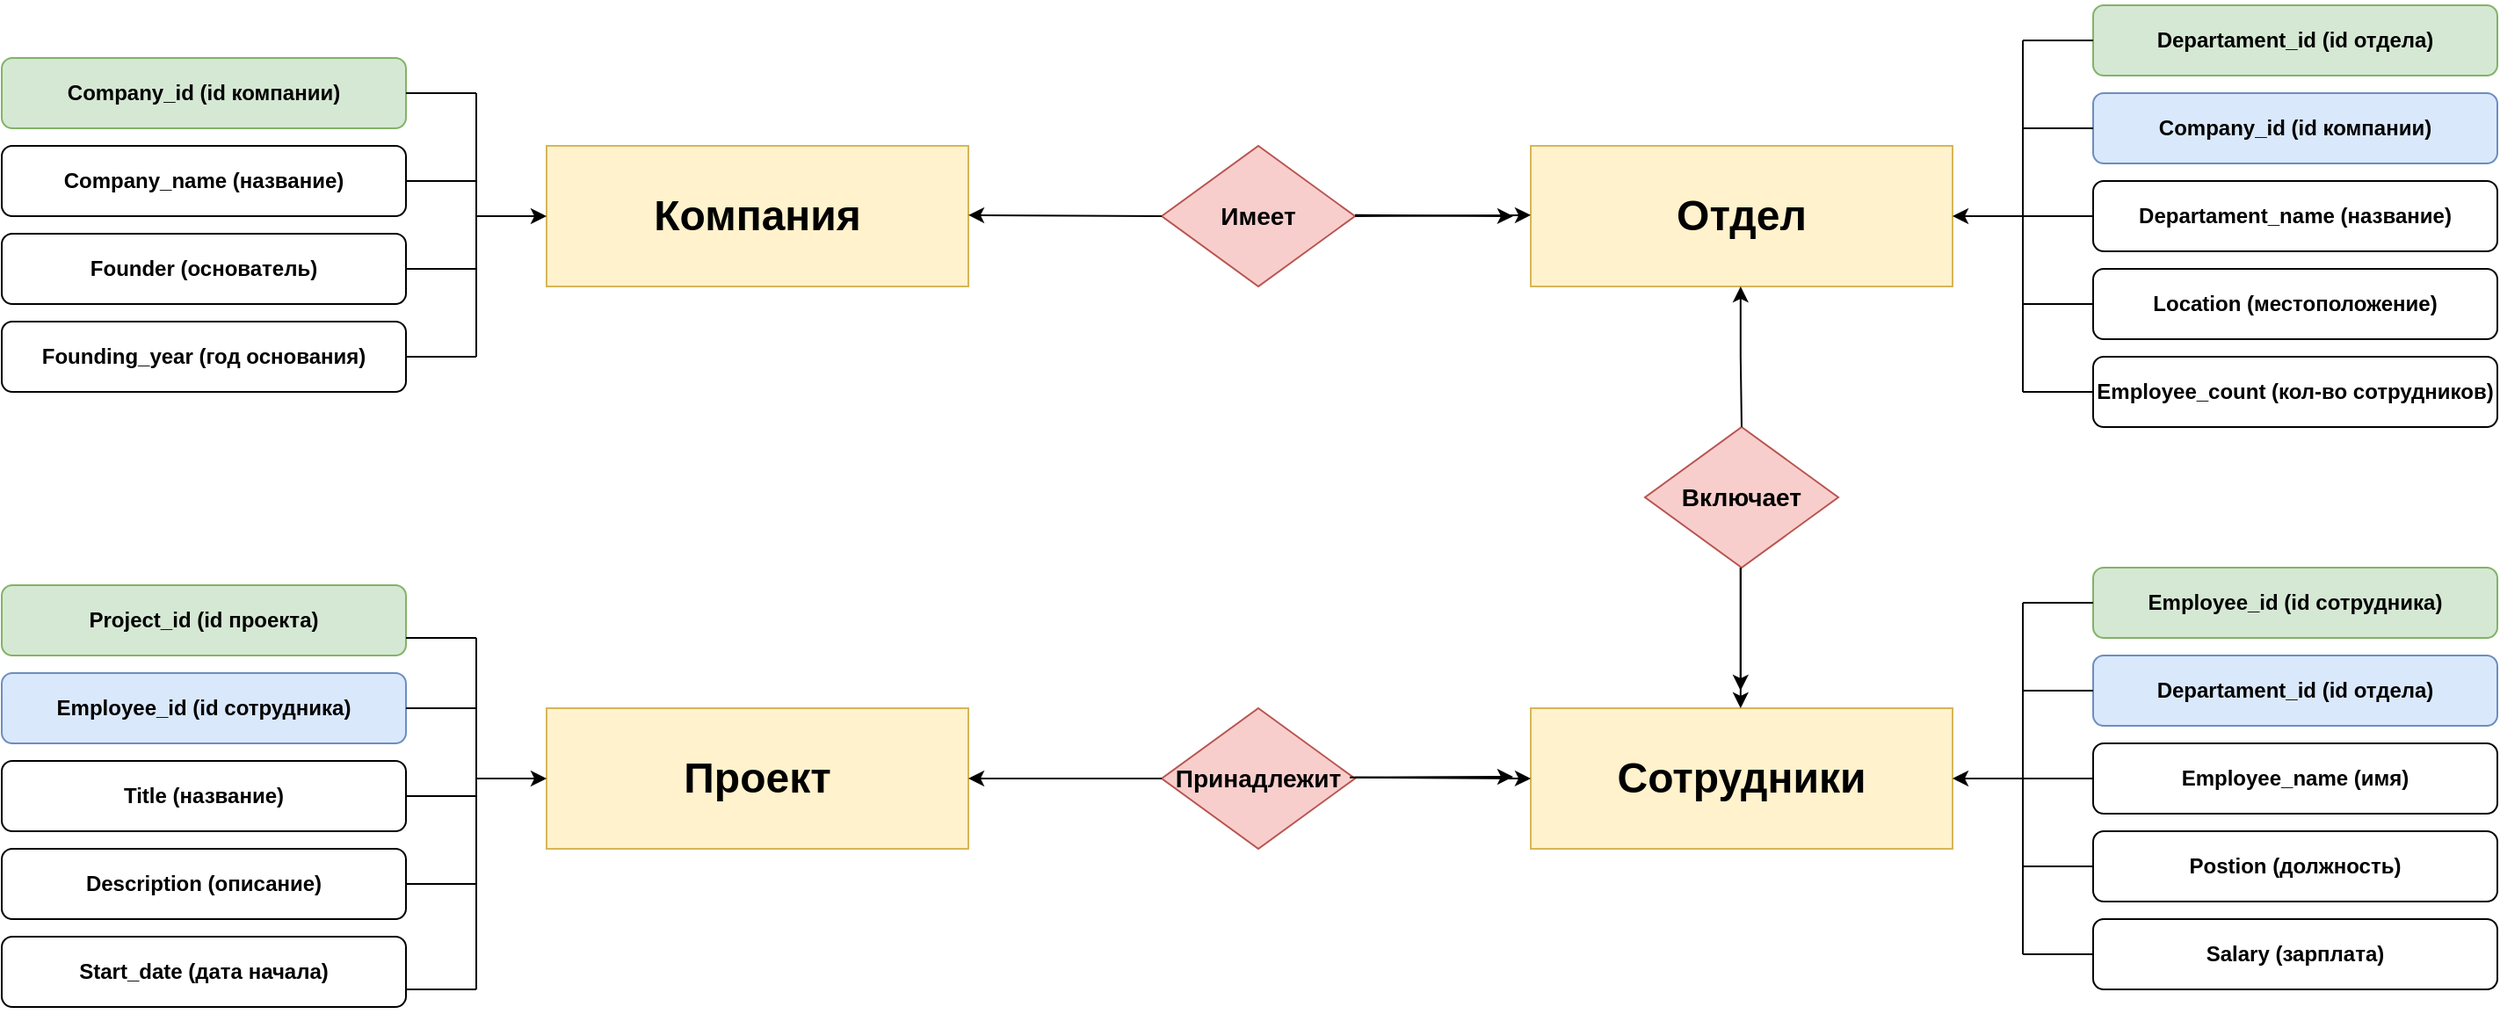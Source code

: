 <mxfile version="22.0.8" type="github">
  <diagram name="Страница — 1" id="MyXJPD0mudHP__JJlh-6">
    <mxGraphModel dx="794" dy="734" grid="1" gridSize="10" guides="1" tooltips="1" connect="1" arrows="1" fold="1" page="1" pageScale="1" pageWidth="1654" pageHeight="1169" math="0" shadow="0">
      <root>
        <mxCell id="0" />
        <mxCell id="1" parent="0" />
        <mxCell id="87jQ6iExm2bQr04ry79y-2" value="&lt;h1&gt;Компания&lt;/h1&gt;" style="rounded=0;whiteSpace=wrap;html=1;fillColor=#fff2cc;strokeColor=#d6b656;" parent="1" vertex="1">
          <mxGeometry x="320" y="240" width="240" height="80" as="geometry" />
        </mxCell>
        <mxCell id="87jQ6iExm2bQr04ry79y-3" value="&lt;h1&gt;Отдел&lt;/h1&gt;" style="rounded=0;whiteSpace=wrap;html=1;fillColor=#fff2cc;strokeColor=#d6b656;" parent="1" vertex="1">
          <mxGeometry x="880" y="240" width="240" height="80" as="geometry" />
        </mxCell>
        <mxCell id="87jQ6iExm2bQr04ry79y-4" value="&lt;h1&gt;Сотрудники&lt;/h1&gt;" style="rounded=0;whiteSpace=wrap;html=1;fillColor=#fff2cc;strokeColor=#d6b656;" parent="1" vertex="1">
          <mxGeometry x="880" y="560" width="240" height="80" as="geometry" />
        </mxCell>
        <mxCell id="87jQ6iExm2bQr04ry79y-5" value="&lt;h1&gt;Проект&lt;/h1&gt;" style="rounded=0;whiteSpace=wrap;html=1;fillColor=#fff2cc;strokeColor=#d6b656;" parent="1" vertex="1">
          <mxGeometry x="320" y="560" width="240" height="80" as="geometry" />
        </mxCell>
        <mxCell id="87jQ6iExm2bQr04ry79y-6" value="&lt;h3&gt;Имеет&lt;/h3&gt;" style="rhombus;whiteSpace=wrap;html=1;fillColor=#f8cecc;strokeColor=#b85450;" parent="1" vertex="1">
          <mxGeometry x="670" y="240" width="110" height="80" as="geometry" />
        </mxCell>
        <mxCell id="87jQ6iExm2bQr04ry79y-7" value="&lt;h3&gt;Принадлежит&lt;/h3&gt;" style="rhombus;whiteSpace=wrap;html=1;fillColor=#f8cecc;strokeColor=#b85450;" parent="1" vertex="1">
          <mxGeometry x="670" y="560" width="110" height="80" as="geometry" />
        </mxCell>
        <mxCell id="87jQ6iExm2bQr04ry79y-8" value="&lt;h3&gt;Включает&lt;/h3&gt;" style="rhombus;whiteSpace=wrap;html=1;fillColor=#f8cecc;strokeColor=#b85450;" parent="1" vertex="1">
          <mxGeometry x="945" y="400" width="110" height="80" as="geometry" />
        </mxCell>
        <mxCell id="87jQ6iExm2bQr04ry79y-11" value="" style="endArrow=classic;html=1;rounded=0;entryX=0;entryY=0.5;entryDx=0;entryDy=0;" parent="1" edge="1">
          <mxGeometry width="50" height="50" relative="1" as="geometry">
            <mxPoint x="780" y="280" as="sourcePoint" />
            <mxPoint x="880.0" y="279.41" as="targetPoint" />
          </mxGeometry>
        </mxCell>
        <mxCell id="87jQ6iExm2bQr04ry79y-12" value="" style="endArrow=classic;html=1;rounded=0;exitX=1;exitY=0.5;exitDx=0;exitDy=0;" parent="1" edge="1">
          <mxGeometry width="50" height="50" relative="1" as="geometry">
            <mxPoint x="780" y="599.41" as="sourcePoint" />
            <mxPoint x="880" y="600" as="targetPoint" />
          </mxGeometry>
        </mxCell>
        <mxCell id="87jQ6iExm2bQr04ry79y-13" value="" style="endArrow=classic;html=1;rounded=0;exitX=1;exitY=0.5;exitDx=0;exitDy=0;" parent="1" edge="1">
          <mxGeometry width="50" height="50" relative="1" as="geometry">
            <mxPoint x="780" y="279.41" as="sourcePoint" />
            <mxPoint x="870" y="280" as="targetPoint" />
          </mxGeometry>
        </mxCell>
        <mxCell id="87jQ6iExm2bQr04ry79y-14" value="" style="endArrow=classic;html=1;rounded=0;exitX=1;exitY=0.5;exitDx=0;exitDy=0;" parent="1" edge="1">
          <mxGeometry width="50" height="50" relative="1" as="geometry">
            <mxPoint x="777" y="599.41" as="sourcePoint" />
            <mxPoint x="870" y="599" as="targetPoint" />
          </mxGeometry>
        </mxCell>
        <mxCell id="87jQ6iExm2bQr04ry79y-15" value="" style="endArrow=classic;html=1;rounded=0;exitX=0;exitY=0.5;exitDx=0;exitDy=0;" parent="1" source="87jQ6iExm2bQr04ry79y-7" edge="1">
          <mxGeometry width="50" height="50" relative="1" as="geometry">
            <mxPoint x="660" y="599.41" as="sourcePoint" />
            <mxPoint x="560" y="600" as="targetPoint" />
          </mxGeometry>
        </mxCell>
        <mxCell id="87jQ6iExm2bQr04ry79y-16" value="" style="endArrow=classic;html=1;rounded=0;exitX=0;exitY=0.5;exitDx=0;exitDy=0;" parent="1" source="87jQ6iExm2bQr04ry79y-6" edge="1">
          <mxGeometry width="50" height="50" relative="1" as="geometry">
            <mxPoint x="660" y="279" as="sourcePoint" />
            <mxPoint x="560" y="279.41" as="targetPoint" />
          </mxGeometry>
        </mxCell>
        <mxCell id="87jQ6iExm2bQr04ry79y-17" value="" style="endArrow=classic;html=1;rounded=0;exitX=0.5;exitY=0;exitDx=0;exitDy=0;" parent="1" source="87jQ6iExm2bQr04ry79y-8" edge="1">
          <mxGeometry width="50" height="50" relative="1" as="geometry">
            <mxPoint x="999" y="390" as="sourcePoint" />
            <mxPoint x="999.41" y="320" as="targetPoint" />
            <Array as="points">
              <mxPoint x="999.41" y="360" />
            </Array>
          </mxGeometry>
        </mxCell>
        <mxCell id="87jQ6iExm2bQr04ry79y-18" value="" style="endArrow=classic;html=1;rounded=0;exitX=1;exitY=0.5;exitDx=0;exitDy=0;" parent="1" edge="1">
          <mxGeometry width="50" height="50" relative="1" as="geometry">
            <mxPoint x="999.41" y="480" as="sourcePoint" />
            <mxPoint x="999.41" y="550" as="targetPoint" />
          </mxGeometry>
        </mxCell>
        <mxCell id="87jQ6iExm2bQr04ry79y-19" value="" style="endArrow=classic;html=1;rounded=0;exitX=1;exitY=0.5;exitDx=0;exitDy=0;" parent="1" edge="1">
          <mxGeometry width="50" height="50" relative="1" as="geometry">
            <mxPoint x="999.41" y="480" as="sourcePoint" />
            <mxPoint x="999.41" y="560" as="targetPoint" />
          </mxGeometry>
        </mxCell>
        <mxCell id="87jQ6iExm2bQr04ry79y-20" value="&lt;h4&gt;&lt;font style=&quot;vertical-align: inherit;&quot;&gt;&lt;font style=&quot;vertical-align: inherit;&quot;&gt;&lt;font style=&quot;vertical-align: inherit;&quot;&gt;&lt;font style=&quot;vertical-align: inherit;&quot;&gt;Company_id (id компании)&lt;/font&gt;&lt;/font&gt;&lt;/font&gt;&lt;/font&gt;&lt;/h4&gt;" style="rounded=1;whiteSpace=wrap;html=1;fillColor=#d5e8d4;strokeColor=#82b366;" parent="1" vertex="1">
          <mxGeometry x="10" y="190" width="230" height="40" as="geometry" />
        </mxCell>
        <mxCell id="87jQ6iExm2bQr04ry79y-21" value="&lt;h4&gt;Company_name (название)&lt;br&gt;&lt;/h4&gt;" style="rounded=1;whiteSpace=wrap;html=1;" parent="1" vertex="1">
          <mxGeometry x="10" y="240" width="230" height="40" as="geometry" />
        </mxCell>
        <mxCell id="87jQ6iExm2bQr04ry79y-22" value="&lt;h4&gt;Founder (основатель)&lt;/h4&gt;" style="rounded=1;whiteSpace=wrap;html=1;" parent="1" vertex="1">
          <mxGeometry x="10" y="290" width="230" height="40" as="geometry" />
        </mxCell>
        <mxCell id="87jQ6iExm2bQr04ry79y-23" value="&lt;h4&gt;Founding_year (год основания)&lt;/h4&gt;" style="rounded=1;whiteSpace=wrap;html=1;" parent="1" vertex="1">
          <mxGeometry x="10" y="340" width="230" height="40" as="geometry" />
        </mxCell>
        <mxCell id="87jQ6iExm2bQr04ry79y-24" value="&lt;h4&gt;Employee_id (id сотрудника)&lt;/h4&gt;" style="rounded=1;whiteSpace=wrap;html=1;fillColor=#dae8fc;strokeColor=#6c8ebf;" parent="1" vertex="1">
          <mxGeometry x="10" y="540" width="230" height="40" as="geometry" />
        </mxCell>
        <mxCell id="87jQ6iExm2bQr04ry79y-25" value="&lt;h4&gt;Title (название)&lt;/h4&gt;" style="rounded=1;whiteSpace=wrap;html=1;" parent="1" vertex="1">
          <mxGeometry x="10" y="590" width="230" height="40" as="geometry" />
        </mxCell>
        <mxCell id="87jQ6iExm2bQr04ry79y-26" value="&lt;h4&gt;Description (описание)&lt;/h4&gt;" style="rounded=1;whiteSpace=wrap;html=1;" parent="1" vertex="1">
          <mxGeometry x="10" y="640" width="230" height="40" as="geometry" />
        </mxCell>
        <mxCell id="87jQ6iExm2bQr04ry79y-27" value="&lt;h4&gt;Start_date (дата начала)&lt;/h4&gt;" style="rounded=1;whiteSpace=wrap;html=1;" parent="1" vertex="1">
          <mxGeometry x="10" y="690" width="230" height="40" as="geometry" />
        </mxCell>
        <mxCell id="87jQ6iExm2bQr04ry79y-28" value="&lt;h4&gt;Departament_id (id отдела)&lt;/h4&gt;" style="rounded=1;whiteSpace=wrap;html=1;fillColor=#d5e8d4;strokeColor=#82b366;" parent="1" vertex="1">
          <mxGeometry x="1200" y="160" width="230" height="40" as="geometry" />
        </mxCell>
        <mxCell id="87jQ6iExm2bQr04ry79y-29" value="&lt;h4&gt;Company_id (id компании)&lt;/h4&gt;" style="rounded=1;whiteSpace=wrap;html=1;fillColor=#dae8fc;strokeColor=#6c8ebf;" parent="1" vertex="1">
          <mxGeometry x="1200" y="210" width="230" height="40" as="geometry" />
        </mxCell>
        <mxCell id="87jQ6iExm2bQr04ry79y-30" value="&lt;h4&gt;Departament_name (название)&lt;/h4&gt;" style="rounded=1;whiteSpace=wrap;html=1;" parent="1" vertex="1">
          <mxGeometry x="1200" y="260" width="230" height="40" as="geometry" />
        </mxCell>
        <mxCell id="87jQ6iExm2bQr04ry79y-31" value="&lt;h4&gt;Location (местоположение)&lt;/h4&gt;" style="rounded=1;whiteSpace=wrap;html=1;" parent="1" vertex="1">
          <mxGeometry x="1200" y="310" width="230" height="40" as="geometry" />
        </mxCell>
        <mxCell id="87jQ6iExm2bQr04ry79y-32" value="&lt;h4&gt;Employee_count (кол-во сотрудников)&lt;/h4&gt;" style="rounded=1;whiteSpace=wrap;html=1;" parent="1" vertex="1">
          <mxGeometry x="1200" y="360" width="230" height="40" as="geometry" />
        </mxCell>
        <mxCell id="87jQ6iExm2bQr04ry79y-33" value="&lt;h4&gt;Employee_id (id сотрудника)&lt;/h4&gt;" style="rounded=1;whiteSpace=wrap;html=1;fillColor=#d5e8d4;strokeColor=#82b366;" parent="1" vertex="1">
          <mxGeometry x="1200" y="480" width="230" height="40" as="geometry" />
        </mxCell>
        <mxCell id="87jQ6iExm2bQr04ry79y-34" value="&lt;h4&gt;Project_id (id проекта)&lt;/h4&gt;" style="rounded=1;whiteSpace=wrap;html=1;fillColor=#d5e8d4;strokeColor=#82b366;" parent="1" vertex="1">
          <mxGeometry x="10" y="490" width="230" height="40" as="geometry" />
        </mxCell>
        <mxCell id="87jQ6iExm2bQr04ry79y-36" value="&lt;h4&gt;Departament_id (id отдела)&lt;/h4&gt;" style="rounded=1;whiteSpace=wrap;html=1;fillColor=#dae8fc;strokeColor=#6c8ebf;" parent="1" vertex="1">
          <mxGeometry x="1200" y="530" width="230" height="40" as="geometry" />
        </mxCell>
        <mxCell id="87jQ6iExm2bQr04ry79y-37" value="&lt;h4&gt;Employee_name (имя)&lt;/h4&gt;" style="rounded=1;whiteSpace=wrap;html=1;" parent="1" vertex="1">
          <mxGeometry x="1200" y="580" width="230" height="40" as="geometry" />
        </mxCell>
        <mxCell id="87jQ6iExm2bQr04ry79y-38" value="&lt;h4&gt;Postion (должность)&lt;/h4&gt;" style="rounded=1;whiteSpace=wrap;html=1;" parent="1" vertex="1">
          <mxGeometry x="1200" y="630" width="230" height="40" as="geometry" />
        </mxCell>
        <mxCell id="87jQ6iExm2bQr04ry79y-39" value="&lt;h4&gt;Salary (зарплата)&lt;/h4&gt;" style="rounded=1;whiteSpace=wrap;html=1;" parent="1" vertex="1">
          <mxGeometry x="1200" y="680" width="230" height="40" as="geometry" />
        </mxCell>
        <mxCell id="87jQ6iExm2bQr04ry79y-47" value="" style="endArrow=none;html=1;rounded=0;" parent="1" edge="1">
          <mxGeometry width="50" height="50" relative="1" as="geometry">
            <mxPoint x="280" y="720" as="sourcePoint" />
            <mxPoint x="280" y="520" as="targetPoint" />
            <Array as="points" />
          </mxGeometry>
        </mxCell>
        <mxCell id="87jQ6iExm2bQr04ry79y-48" value="" style="endArrow=none;html=1;rounded=0;" parent="1" edge="1">
          <mxGeometry width="50" height="50" relative="1" as="geometry">
            <mxPoint x="240" y="520" as="sourcePoint" />
            <mxPoint x="280" y="520" as="targetPoint" />
          </mxGeometry>
        </mxCell>
        <mxCell id="87jQ6iExm2bQr04ry79y-49" value="" style="endArrow=none;html=1;rounded=0;" parent="1" edge="1">
          <mxGeometry width="50" height="50" relative="1" as="geometry">
            <mxPoint x="240" y="560" as="sourcePoint" />
            <mxPoint x="280" y="560" as="targetPoint" />
          </mxGeometry>
        </mxCell>
        <mxCell id="87jQ6iExm2bQr04ry79y-50" value="" style="endArrow=none;html=1;rounded=0;" parent="1" edge="1">
          <mxGeometry width="50" height="50" relative="1" as="geometry">
            <mxPoint x="240" y="610" as="sourcePoint" />
            <mxPoint x="280" y="610" as="targetPoint" />
          </mxGeometry>
        </mxCell>
        <mxCell id="87jQ6iExm2bQr04ry79y-51" value="" style="endArrow=none;html=1;rounded=0;" parent="1" edge="1">
          <mxGeometry width="50" height="50" relative="1" as="geometry">
            <mxPoint x="240" y="660" as="sourcePoint" />
            <mxPoint x="280" y="660" as="targetPoint" />
          </mxGeometry>
        </mxCell>
        <mxCell id="87jQ6iExm2bQr04ry79y-53" value="" style="endArrow=none;html=1;rounded=0;" parent="1" edge="1">
          <mxGeometry width="50" height="50" relative="1" as="geometry">
            <mxPoint x="240" y="720" as="sourcePoint" />
            <mxPoint x="280" y="720" as="targetPoint" />
          </mxGeometry>
        </mxCell>
        <mxCell id="87jQ6iExm2bQr04ry79y-55" value="" style="endArrow=classic;html=1;rounded=0;entryX=0;entryY=0.5;entryDx=0;entryDy=0;" parent="1" target="87jQ6iExm2bQr04ry79y-5" edge="1">
          <mxGeometry width="50" height="50" relative="1" as="geometry">
            <mxPoint x="280" y="600" as="sourcePoint" />
            <mxPoint x="330" y="585" as="targetPoint" />
          </mxGeometry>
        </mxCell>
        <mxCell id="2tu9nLhNMcO_VOplQqRJ-1" value="" style="endArrow=none;html=1;rounded=0;" parent="1" edge="1">
          <mxGeometry width="50" height="50" relative="1" as="geometry">
            <mxPoint x="280" y="360" as="sourcePoint" />
            <mxPoint x="280" y="210" as="targetPoint" />
          </mxGeometry>
        </mxCell>
        <mxCell id="2tu9nLhNMcO_VOplQqRJ-2" value="" style="endArrow=classic;html=1;rounded=0;entryX=0;entryY=0.5;entryDx=0;entryDy=0;" parent="1" target="87jQ6iExm2bQr04ry79y-2" edge="1">
          <mxGeometry width="50" height="50" relative="1" as="geometry">
            <mxPoint x="280" y="280" as="sourcePoint" />
            <mxPoint x="330" y="240" as="targetPoint" />
          </mxGeometry>
        </mxCell>
        <mxCell id="2tu9nLhNMcO_VOplQqRJ-5" value="" style="endArrow=none;html=1;rounded=0;" parent="1" edge="1">
          <mxGeometry width="50" height="50" relative="1" as="geometry">
            <mxPoint x="240" y="210" as="sourcePoint" />
            <mxPoint x="280" y="210" as="targetPoint" />
          </mxGeometry>
        </mxCell>
        <mxCell id="2tu9nLhNMcO_VOplQqRJ-6" value="" style="endArrow=none;html=1;rounded=0;" parent="1" edge="1">
          <mxGeometry width="50" height="50" relative="1" as="geometry">
            <mxPoint x="240" y="260" as="sourcePoint" />
            <mxPoint x="280" y="260" as="targetPoint" />
          </mxGeometry>
        </mxCell>
        <mxCell id="2tu9nLhNMcO_VOplQqRJ-7" value="" style="endArrow=none;html=1;rounded=0;" parent="1" edge="1">
          <mxGeometry width="50" height="50" relative="1" as="geometry">
            <mxPoint x="240" y="310" as="sourcePoint" />
            <mxPoint x="280" y="310" as="targetPoint" />
          </mxGeometry>
        </mxCell>
        <mxCell id="2tu9nLhNMcO_VOplQqRJ-8" value="" style="endArrow=none;html=1;rounded=0;" parent="1" edge="1">
          <mxGeometry width="50" height="50" relative="1" as="geometry">
            <mxPoint x="240" y="360" as="sourcePoint" />
            <mxPoint x="280" y="360" as="targetPoint" />
          </mxGeometry>
        </mxCell>
        <mxCell id="MTpOq0lvoz8DPoOtXe61-6" value="" style="endArrow=none;html=1;rounded=0;entryX=0;entryY=0.5;entryDx=0;entryDy=0;" edge="1" parent="1" target="87jQ6iExm2bQr04ry79y-28">
          <mxGeometry width="50" height="50" relative="1" as="geometry">
            <mxPoint x="1160" y="180" as="sourcePoint" />
            <mxPoint x="1210" y="130" as="targetPoint" />
          </mxGeometry>
        </mxCell>
        <mxCell id="MTpOq0lvoz8DPoOtXe61-7" value="" style="endArrow=none;html=1;rounded=0;entryX=0;entryY=0.5;entryDx=0;entryDy=0;" edge="1" parent="1" target="87jQ6iExm2bQr04ry79y-29">
          <mxGeometry width="50" height="50" relative="1" as="geometry">
            <mxPoint x="1160" y="230" as="sourcePoint" />
            <mxPoint x="1210" y="185" as="targetPoint" />
          </mxGeometry>
        </mxCell>
        <mxCell id="MTpOq0lvoz8DPoOtXe61-8" value="" style="endArrow=none;html=1;rounded=0;entryX=0;entryY=0.5;entryDx=0;entryDy=0;" edge="1" parent="1" target="87jQ6iExm2bQr04ry79y-30">
          <mxGeometry width="50" height="50" relative="1" as="geometry">
            <mxPoint x="1160" y="280" as="sourcePoint" />
            <mxPoint x="1210" y="230" as="targetPoint" />
          </mxGeometry>
        </mxCell>
        <mxCell id="MTpOq0lvoz8DPoOtXe61-9" value="" style="endArrow=none;html=1;rounded=0;entryX=0;entryY=0.5;entryDx=0;entryDy=0;" edge="1" parent="1" target="87jQ6iExm2bQr04ry79y-31">
          <mxGeometry width="50" height="50" relative="1" as="geometry">
            <mxPoint x="1160" y="330" as="sourcePoint" />
            <mxPoint x="1210" y="290" as="targetPoint" />
          </mxGeometry>
        </mxCell>
        <mxCell id="MTpOq0lvoz8DPoOtXe61-10" value="" style="endArrow=none;html=1;rounded=0;entryX=0;entryY=0.5;entryDx=0;entryDy=0;" edge="1" parent="1" target="87jQ6iExm2bQr04ry79y-32">
          <mxGeometry width="50" height="50" relative="1" as="geometry">
            <mxPoint x="1160" y="380" as="sourcePoint" />
            <mxPoint x="1210" y="335" as="targetPoint" />
          </mxGeometry>
        </mxCell>
        <mxCell id="MTpOq0lvoz8DPoOtXe61-11" value="" style="endArrow=none;html=1;rounded=0;" edge="1" parent="1">
          <mxGeometry width="50" height="50" relative="1" as="geometry">
            <mxPoint x="1160" y="380" as="sourcePoint" />
            <mxPoint x="1160" y="180" as="targetPoint" />
          </mxGeometry>
        </mxCell>
        <mxCell id="MTpOq0lvoz8DPoOtXe61-12" value="" style="endArrow=none;html=1;rounded=0;entryX=0;entryY=0.5;entryDx=0;entryDy=0;" edge="1" parent="1" target="87jQ6iExm2bQr04ry79y-39">
          <mxGeometry width="50" height="50" relative="1" as="geometry">
            <mxPoint x="1160" y="700" as="sourcePoint" />
            <mxPoint x="1210" y="650" as="targetPoint" />
          </mxGeometry>
        </mxCell>
        <mxCell id="MTpOq0lvoz8DPoOtXe61-13" value="" style="endArrow=none;html=1;rounded=0;entryX=0;entryY=0.5;entryDx=0;entryDy=0;" edge="1" parent="1" target="87jQ6iExm2bQr04ry79y-38">
          <mxGeometry width="50" height="50" relative="1" as="geometry">
            <mxPoint x="1160" y="650" as="sourcePoint" />
            <mxPoint x="1210" y="600" as="targetPoint" />
          </mxGeometry>
        </mxCell>
        <mxCell id="MTpOq0lvoz8DPoOtXe61-14" value="" style="endArrow=none;html=1;rounded=0;entryX=0;entryY=0.5;entryDx=0;entryDy=0;" edge="1" parent="1" target="87jQ6iExm2bQr04ry79y-37">
          <mxGeometry width="50" height="50" relative="1" as="geometry">
            <mxPoint x="1160" y="600" as="sourcePoint" />
            <mxPoint x="1210" y="550" as="targetPoint" />
          </mxGeometry>
        </mxCell>
        <mxCell id="MTpOq0lvoz8DPoOtXe61-15" value="" style="endArrow=none;html=1;rounded=0;entryX=0;entryY=0.5;entryDx=0;entryDy=0;" edge="1" parent="1" target="87jQ6iExm2bQr04ry79y-36">
          <mxGeometry width="50" height="50" relative="1" as="geometry">
            <mxPoint x="1160" y="550" as="sourcePoint" />
            <mxPoint x="1210" y="510" as="targetPoint" />
          </mxGeometry>
        </mxCell>
        <mxCell id="MTpOq0lvoz8DPoOtXe61-16" value="" style="endArrow=none;html=1;rounded=0;entryX=0;entryY=0.5;entryDx=0;entryDy=0;" edge="1" parent="1" target="87jQ6iExm2bQr04ry79y-33">
          <mxGeometry width="50" height="50" relative="1" as="geometry">
            <mxPoint x="1160" y="500" as="sourcePoint" />
            <mxPoint x="1210" y="450" as="targetPoint" />
          </mxGeometry>
        </mxCell>
        <mxCell id="MTpOq0lvoz8DPoOtXe61-17" value="" style="endArrow=none;html=1;rounded=0;" edge="1" parent="1">
          <mxGeometry width="50" height="50" relative="1" as="geometry">
            <mxPoint x="1160" y="700" as="sourcePoint" />
            <mxPoint x="1160" y="500" as="targetPoint" />
          </mxGeometry>
        </mxCell>
        <mxCell id="MTpOq0lvoz8DPoOtXe61-18" value="" style="endArrow=classic;html=1;rounded=0;entryX=1;entryY=0.5;entryDx=0;entryDy=0;" edge="1" parent="1" target="87jQ6iExm2bQr04ry79y-4">
          <mxGeometry width="50" height="50" relative="1" as="geometry">
            <mxPoint x="1160" y="600" as="sourcePoint" />
            <mxPoint x="1210" y="550" as="targetPoint" />
          </mxGeometry>
        </mxCell>
        <mxCell id="MTpOq0lvoz8DPoOtXe61-19" value="" style="endArrow=classic;html=1;rounded=0;entryX=1;entryY=0.5;entryDx=0;entryDy=0;" edge="1" parent="1" target="87jQ6iExm2bQr04ry79y-3">
          <mxGeometry width="50" height="50" relative="1" as="geometry">
            <mxPoint x="1160" y="280" as="sourcePoint" />
            <mxPoint x="1210" y="230" as="targetPoint" />
          </mxGeometry>
        </mxCell>
      </root>
    </mxGraphModel>
  </diagram>
</mxfile>
